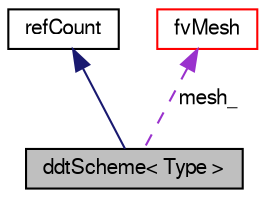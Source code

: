digraph "ddtScheme&lt; Type &gt;"
{
  bgcolor="transparent";
  edge [fontname="FreeSans",fontsize="10",labelfontname="FreeSans",labelfontsize="10"];
  node [fontname="FreeSans",fontsize="10",shape=record];
  Node10 [label="ddtScheme\< Type \>",height=0.2,width=0.4,color="black", fillcolor="grey75", style="filled", fontcolor="black"];
  Node11 -> Node10 [dir="back",color="midnightblue",fontsize="10",style="solid",fontname="FreeSans"];
  Node11 [label="refCount",height=0.2,width=0.4,color="black",URL="$a27094.html",tooltip="Reference counter for various OpenFOAM components. "];
  Node12 -> Node10 [dir="back",color="darkorchid3",fontsize="10",style="dashed",label=" mesh_" ,fontname="FreeSans"];
  Node12 [label="fvMesh",height=0.2,width=0.4,color="red",URL="$a22766.html",tooltip="Mesh data needed to do the Finite Volume discretisation. "];
}
